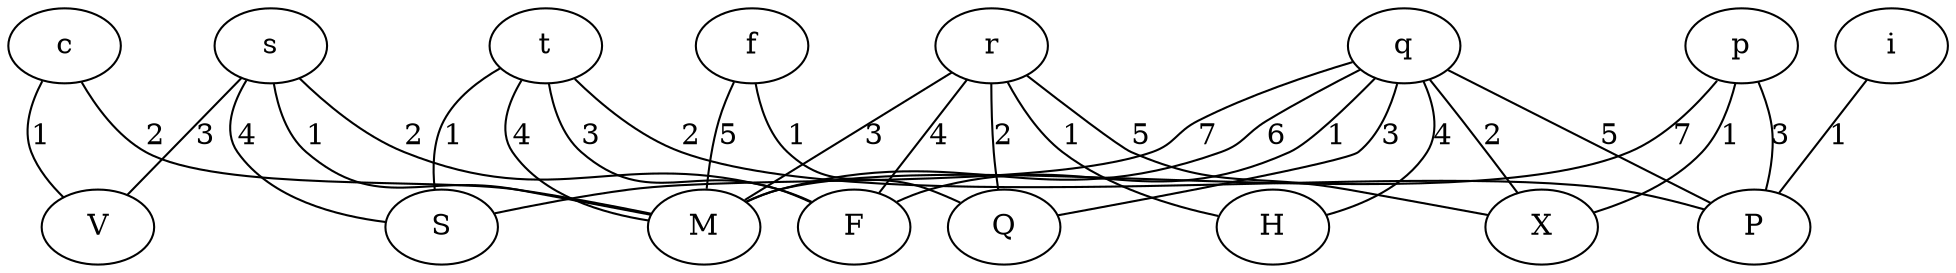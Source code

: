 graph {
	s [label=s]
	c [label=c]
	t [label=t]
	r [label=r]
	f [label=f]
	i [label=i]
	q [label=q]
	p [label=p]
	Q [label=Q]
	H [label=H]
	F [label=F]
	S [label=S]
	P [label=P]
	X [label=X]
	V [label=V]
	M [label=M]
	s -- M [label=1]
	s -- F [label=2]
	s -- V [label=3]
	s -- S [label=4]
	c -- M [label=2]
	c -- V [label=1]
	t -- S [label=1]
	t -- F [label=3]
	t -- P [label=2]
	t -- M [label=4]
	r -- M [label=3]
	r -- H [label=1]
	r -- F [label=4]
	r -- Q [label=2]
	r -- X [label=5]
	f -- M [label=5]
	f -- Q [label=1]
	i -- P [label=1]
	q -- F [label=1]
	q -- Q [label=3]
	q -- X [label=2]
	q -- H [label=4]
	q -- P [label=5]
	q -- M [label=6]
	q -- S [label=7]
	p -- P [label=3]
	p -- X [label=1]
	p -- M [label=7]
}
